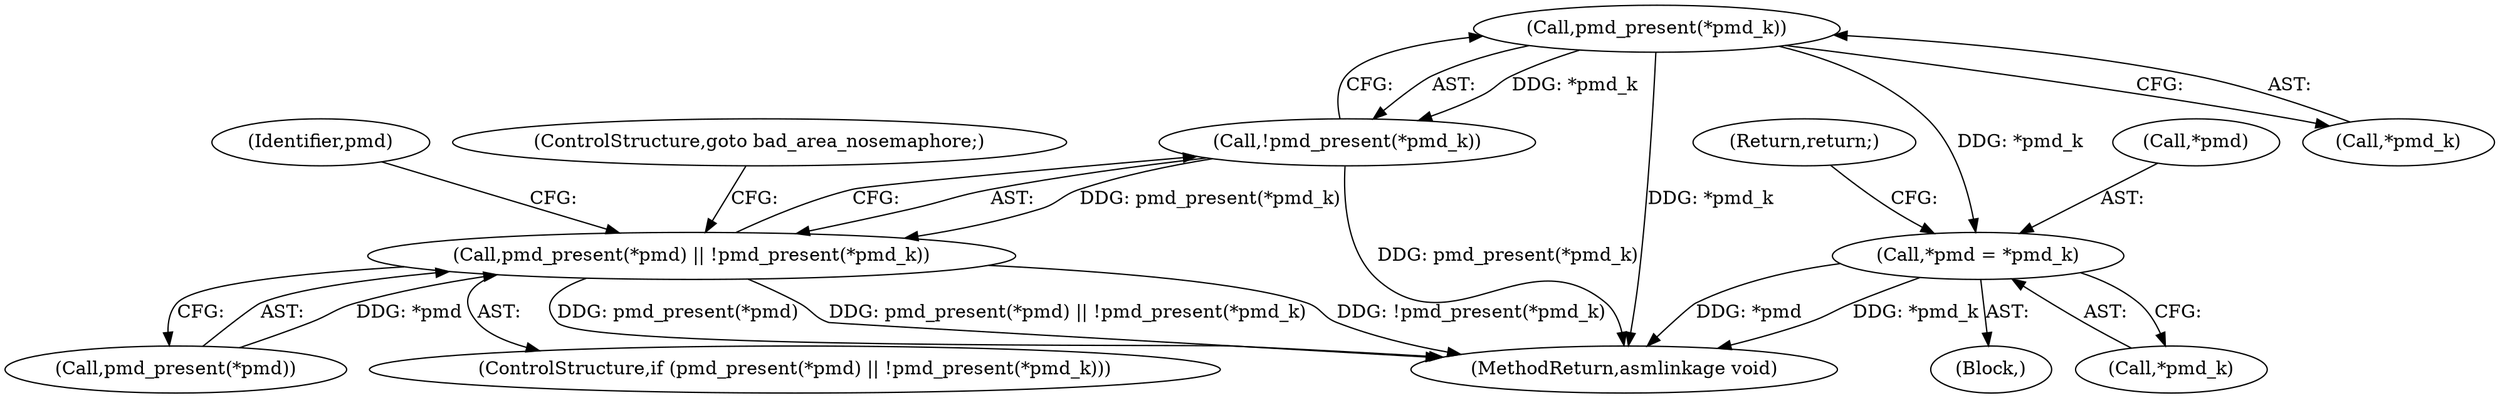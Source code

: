 digraph "0_linux_a8b0ca17b80e92faab46ee7179ba9e99ccb61233_43@pointer" {
"1000524" [label="(Call,pmd_present(*pmd_k))"];
"1000523" [label="(Call,!pmd_present(*pmd_k))"];
"1000519" [label="(Call,pmd_present(*pmd) || !pmd_present(*pmd_k))"];
"1000528" [label="(Call,*pmd = *pmd_k)"];
"1000525" [label="(Call,*pmd_k)"];
"1000530" [label="(Identifier,pmd)"];
"1000520" [label="(Call,pmd_present(*pmd))"];
"1000529" [label="(Call,*pmd)"];
"1000534" [label="(MethodReturn,asmlinkage void)"];
"1000528" [label="(Call,*pmd = *pmd_k)"];
"1000523" [label="(Call,!pmd_present(*pmd_k))"];
"1000462" [label="(Block,)"];
"1000524" [label="(Call,pmd_present(*pmd_k))"];
"1000519" [label="(Call,pmd_present(*pmd) || !pmd_present(*pmd_k))"];
"1000531" [label="(Call,*pmd_k)"];
"1000518" [label="(ControlStructure,if (pmd_present(*pmd) || !pmd_present(*pmd_k)))"];
"1000527" [label="(ControlStructure,goto bad_area_nosemaphore;)"];
"1000533" [label="(Return,return;)"];
"1000524" -> "1000523"  [label="AST: "];
"1000524" -> "1000525"  [label="CFG: "];
"1000525" -> "1000524"  [label="AST: "];
"1000523" -> "1000524"  [label="CFG: "];
"1000524" -> "1000534"  [label="DDG: *pmd_k"];
"1000524" -> "1000523"  [label="DDG: *pmd_k"];
"1000524" -> "1000528"  [label="DDG: *pmd_k"];
"1000523" -> "1000519"  [label="AST: "];
"1000519" -> "1000523"  [label="CFG: "];
"1000523" -> "1000534"  [label="DDG: pmd_present(*pmd_k)"];
"1000523" -> "1000519"  [label="DDG: pmd_present(*pmd_k)"];
"1000519" -> "1000518"  [label="AST: "];
"1000519" -> "1000520"  [label="CFG: "];
"1000520" -> "1000519"  [label="AST: "];
"1000527" -> "1000519"  [label="CFG: "];
"1000530" -> "1000519"  [label="CFG: "];
"1000519" -> "1000534"  [label="DDG: pmd_present(*pmd)"];
"1000519" -> "1000534"  [label="DDG: pmd_present(*pmd) || !pmd_present(*pmd_k)"];
"1000519" -> "1000534"  [label="DDG: !pmd_present(*pmd_k)"];
"1000520" -> "1000519"  [label="DDG: *pmd"];
"1000528" -> "1000462"  [label="AST: "];
"1000528" -> "1000531"  [label="CFG: "];
"1000529" -> "1000528"  [label="AST: "];
"1000531" -> "1000528"  [label="AST: "];
"1000533" -> "1000528"  [label="CFG: "];
"1000528" -> "1000534"  [label="DDG: *pmd_k"];
"1000528" -> "1000534"  [label="DDG: *pmd"];
}
